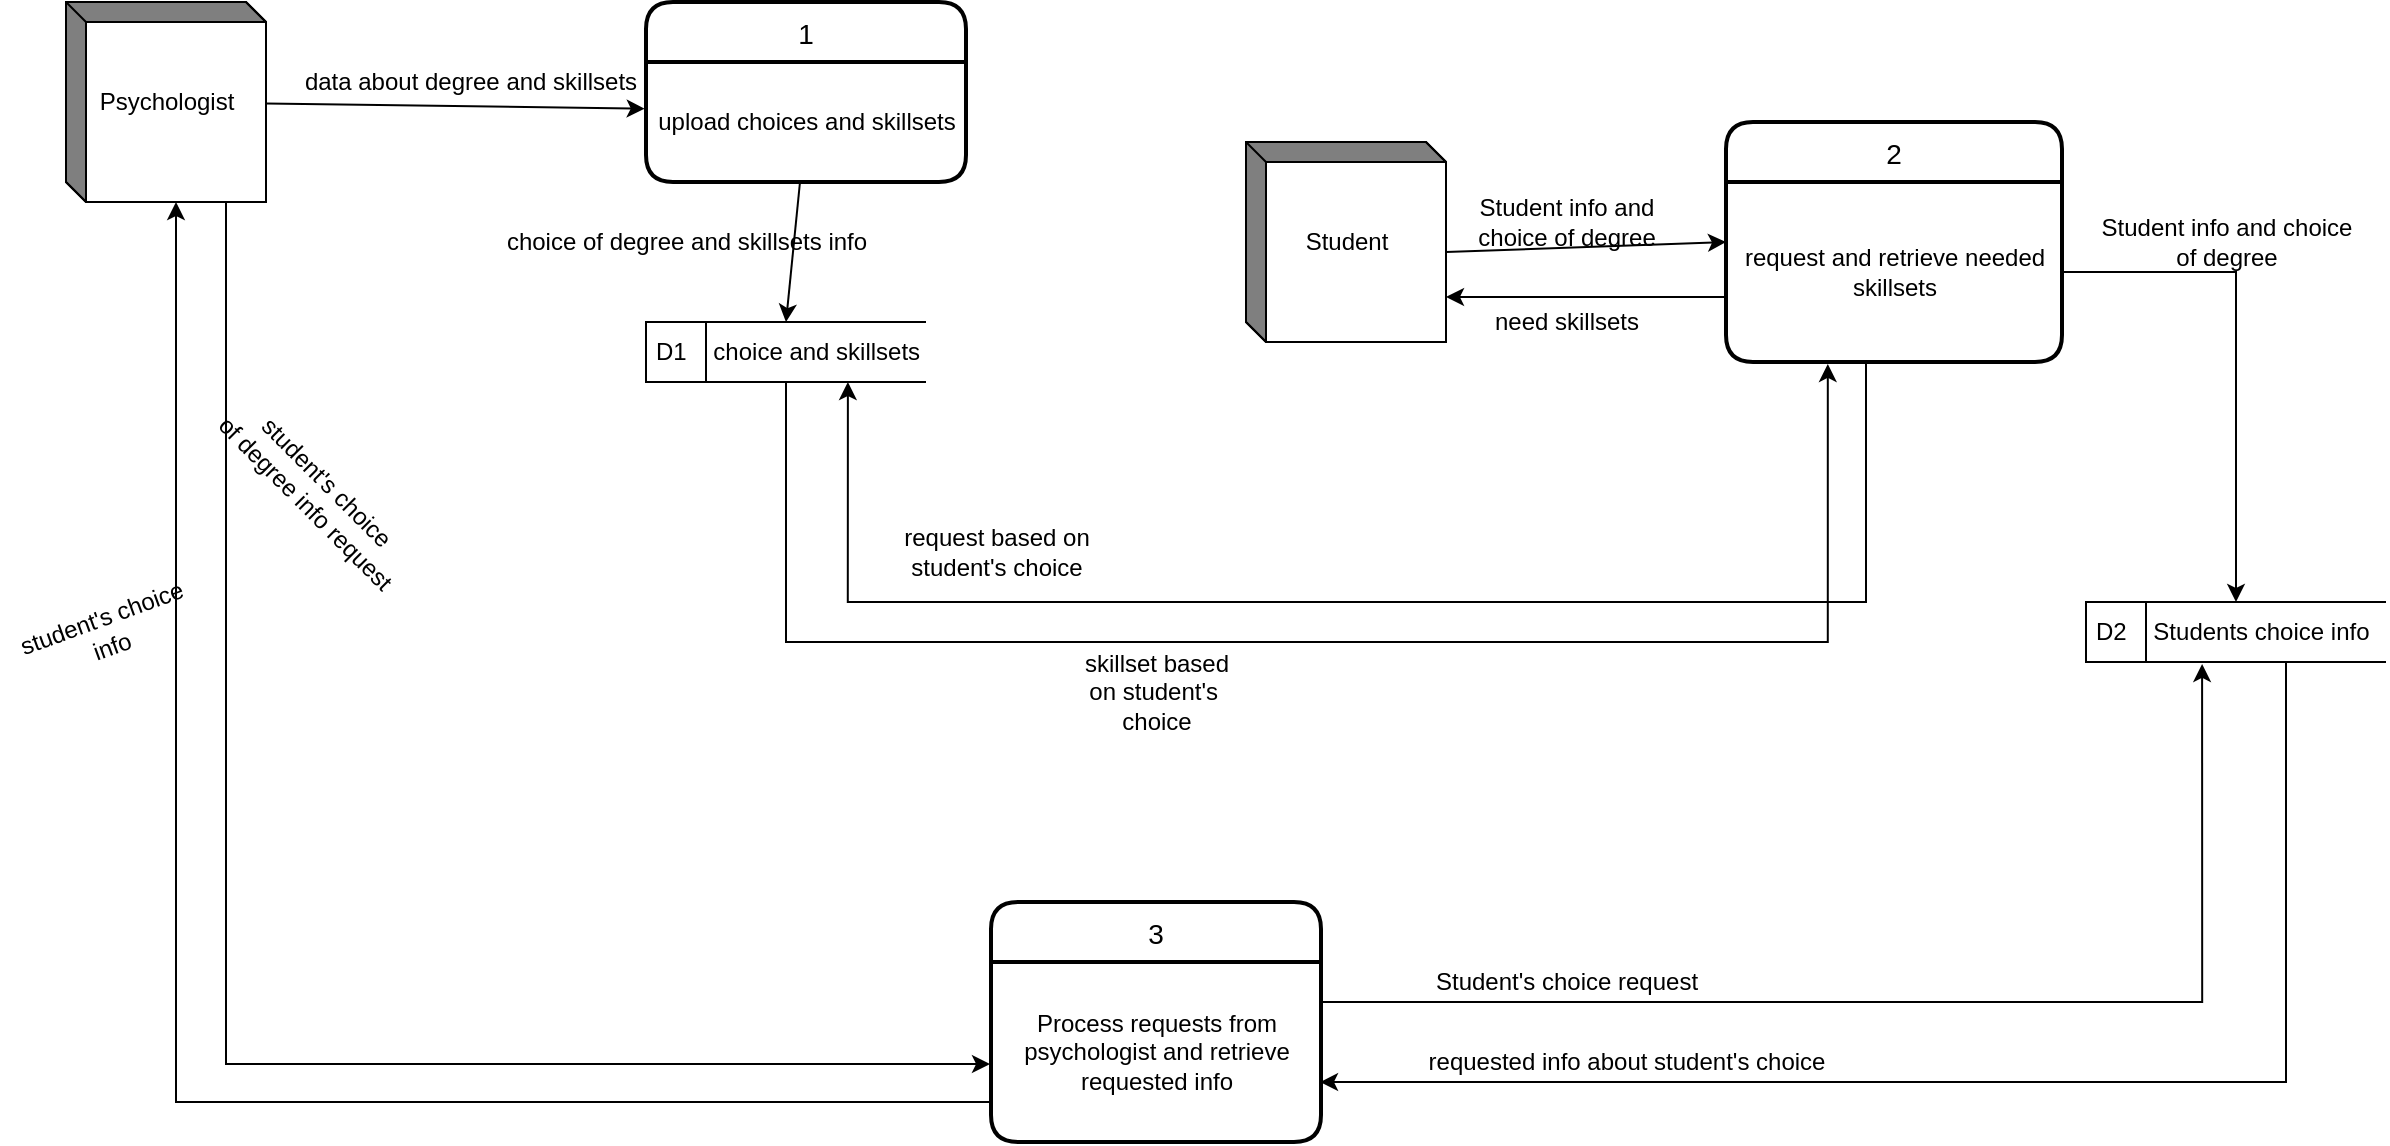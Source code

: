 <mxfile version="13.10.6" type="device"><diagram id="sE5QIdhGXu-uIqV2vh35" name="Page-1"><mxGraphModel dx="1695" dy="450" grid="1" gridSize="10" guides="1" tooltips="1" connect="1" arrows="1" fold="1" page="1" pageScale="1" pageWidth="827" pageHeight="1169" math="0" shadow="0"><root><mxCell id="0"/><mxCell id="1" parent="0"/><mxCell id="ufuDUPszGkPQ1IcdsxJX-5" style="edgeStyle=orthogonalEdgeStyle;rounded=0;orthogonalLoop=1;jettySize=auto;html=1;entryX=-0.003;entryY=0.567;entryDx=0;entryDy=0;entryPerimeter=0;" edge="1" parent="1" source="G5GG2WFQn0YNKRmjd5S0-22" target="G5GG2WFQn0YNKRmjd5S0-70"><mxGeometry relative="1" as="geometry"><Array as="points"><mxPoint x="110" y="561"/></Array></mxGeometry></mxCell><mxCell id="G5GG2WFQn0YNKRmjd5S0-22" value="Psychologist" style="html=1;dashed=0;whitespace=wrap;shape=mxgraph.dfd.externalEntity" parent="1" vertex="1"><mxGeometry x="30" y="30" width="100" height="100" as="geometry"/></mxCell><mxCell id="G5GG2WFQn0YNKRmjd5S0-27" value="3" style="swimlane;childLayout=stackLayout;horizontal=1;startSize=30;horizontalStack=0;rounded=1;fontSize=14;fontStyle=0;strokeWidth=2;resizeParent=0;resizeLast=1;shadow=0;dashed=0;align=center;" parent="1" vertex="1"><mxGeometry x="492.5" y="480" width="165" height="120" as="geometry"/></mxCell><mxCell id="G5GG2WFQn0YNKRmjd5S0-70" value="Process requests from&lt;br&gt;psychologist and retrieve&lt;br&gt;requested info" style="text;html=1;align=center;verticalAlign=middle;resizable=0;points=[];autosize=1;" parent="G5GG2WFQn0YNKRmjd5S0-27" vertex="1"><mxGeometry y="30" width="165" height="90" as="geometry"/></mxCell><mxCell id="G5GG2WFQn0YNKRmjd5S0-39" value="1" style="swimlane;childLayout=stackLayout;horizontal=1;startSize=30;horizontalStack=0;rounded=1;fontSize=14;fontStyle=0;strokeWidth=2;resizeParent=0;resizeLast=1;shadow=0;dashed=0;align=center;" parent="1" vertex="1"><mxGeometry x="320" y="30" width="160" height="90" as="geometry"/></mxCell><mxCell id="G5GG2WFQn0YNKRmjd5S0-40" value="upload choices and skillsets" style="text;html=1;align=center;verticalAlign=middle;resizable=0;points=[];autosize=1;" parent="G5GG2WFQn0YNKRmjd5S0-39" vertex="1"><mxGeometry y="30" width="160" height="60" as="geometry"/></mxCell><mxCell id="G5GG2WFQn0YNKRmjd5S0-41" value="" style="endArrow=classic;html=1;entryX=-0.004;entryY=0.389;entryDx=0;entryDy=0;entryPerimeter=0;" parent="1" source="G5GG2WFQn0YNKRmjd5S0-22" target="G5GG2WFQn0YNKRmjd5S0-40" edge="1"><mxGeometry width="50" height="50" relative="1" as="geometry"><mxPoint x="170" y="90" as="sourcePoint"/><mxPoint x="220" y="40" as="targetPoint"/><Array as="points"/></mxGeometry></mxCell><mxCell id="G5GG2WFQn0YNKRmjd5S0-43" value="data about degree and skillsets" style="text;html=1;align=center;verticalAlign=middle;resizable=0;points=[];autosize=1;" parent="1" vertex="1"><mxGeometry x="142" y="60" width="180" height="20" as="geometry"/></mxCell><mxCell id="G5GG2WFQn0YNKRmjd5S0-44" value="" style="endArrow=classic;html=1;entryX=0.5;entryY=0;entryDx=0;entryDy=0;" parent="1" source="G5GG2WFQn0YNKRmjd5S0-40" target="G5GG2WFQn0YNKRmjd5S0-50" edge="1"><mxGeometry width="50" height="50" relative="1" as="geometry"><mxPoint x="370" y="170" as="sourcePoint"/><mxPoint x="210" y="210" as="targetPoint"/></mxGeometry></mxCell><mxCell id="G5GG2WFQn0YNKRmjd5S0-47" value="2" style="swimlane;childLayout=stackLayout;horizontal=1;startSize=30;horizontalStack=0;rounded=1;fontSize=14;fontStyle=0;strokeWidth=2;resizeParent=0;resizeLast=1;shadow=0;dashed=0;align=center;" parent="1" vertex="1"><mxGeometry x="860" y="90" width="168" height="120" as="geometry"/></mxCell><mxCell id="G5GG2WFQn0YNKRmjd5S0-60" value="request and retrieve needed&lt;br&gt;skillsets" style="text;html=1;align=center;verticalAlign=middle;resizable=0;points=[];autosize=1;" parent="G5GG2WFQn0YNKRmjd5S0-47" vertex="1"><mxGeometry y="30" width="168" height="90" as="geometry"/></mxCell><mxCell id="ufuDUPszGkPQ1IcdsxJX-2" style="edgeStyle=orthogonalEdgeStyle;rounded=0;orthogonalLoop=1;jettySize=auto;html=1;entryX=0.303;entryY=1.011;entryDx=0;entryDy=0;entryPerimeter=0;" edge="1" parent="1" source="G5GG2WFQn0YNKRmjd5S0-50" target="G5GG2WFQn0YNKRmjd5S0-60"><mxGeometry relative="1" as="geometry"><Array as="points"><mxPoint x="390" y="350"/><mxPoint x="910" y="350"/></Array></mxGeometry></mxCell><mxCell id="G5GG2WFQn0YNKRmjd5S0-50" value="D1&amp;nbsp; &amp;nbsp; choice and skillsets" style="html=1;dashed=0;whitespace=wrap;shape=mxgraph.dfd.dataStoreID;align=left;spacingLeft=3;points=[[0,0],[0.5,0],[1,0],[0,0.5],[1,0.5],[0,1],[0.5,1],[1,1]];" parent="1" vertex="1"><mxGeometry x="320" y="190" width="140" height="30" as="geometry"/></mxCell><mxCell id="ufuDUPszGkPQ1IcdsxJX-12" style="edgeStyle=orthogonalEdgeStyle;rounded=0;orthogonalLoop=1;jettySize=auto;html=1;entryX=0.997;entryY=0.667;entryDx=0;entryDy=0;entryPerimeter=0;" edge="1" parent="1" source="G5GG2WFQn0YNKRmjd5S0-51" target="G5GG2WFQn0YNKRmjd5S0-70"><mxGeometry relative="1" as="geometry"><Array as="points"><mxPoint x="1140" y="570"/></Array></mxGeometry></mxCell><mxCell id="G5GG2WFQn0YNKRmjd5S0-51" value="D2&amp;nbsp; &amp;nbsp; Students choice info" style="html=1;dashed=0;whitespace=wrap;shape=mxgraph.dfd.dataStoreID;align=left;spacingLeft=3;points=[[0,0],[0.5,0],[1,0],[0,0.5],[1,0.5],[0,1],[0.5,1],[1,1]];" parent="1" vertex="1"><mxGeometry x="1040" y="330" width="150" height="30" as="geometry"/></mxCell><mxCell id="G5GG2WFQn0YNKRmjd5S0-54" value="Student" style="html=1;dashed=0;whitespace=wrap;shape=mxgraph.dfd.externalEntity" parent="1" vertex="1"><mxGeometry x="620" y="100" width="100" height="100" as="geometry"/></mxCell><mxCell id="G5GG2WFQn0YNKRmjd5S0-56" value="" style="endArrow=classic;html=1;exitX=0;exitY=0;exitDx=100;exitDy=55;exitPerimeter=0;entryX=0;entryY=0.5;entryDx=0;entryDy=0;" parent="1" source="G5GG2WFQn0YNKRmjd5S0-54" target="G5GG2WFQn0YNKRmjd5S0-47" edge="1"><mxGeometry width="50" height="50" relative="1" as="geometry"><mxPoint x="140" y="400" as="sourcePoint"/><mxPoint x="350" y="380" as="targetPoint"/></mxGeometry></mxCell><mxCell id="G5GG2WFQn0YNKRmjd5S0-58" value="Student info and&lt;br&gt;choice of degree" style="text;html=1;align=center;verticalAlign=middle;resizable=0;points=[];autosize=1;" parent="1" vertex="1"><mxGeometry x="730" y="125" width="100" height="30" as="geometry"/></mxCell><mxCell id="C4hOH2HFd9Dr8JOsHqTL-4" value="request based on&lt;br&gt;student's choice" style="text;html=1;align=center;verticalAlign=middle;resizable=0;points=[];autosize=1;" parent="1" vertex="1"><mxGeometry x="440" y="290" width="110" height="30" as="geometry"/></mxCell><mxCell id="C4hOH2HFd9Dr8JOsHqTL-5" value="skillset based &lt;br&gt;on student's&amp;nbsp;&lt;br&gt;choice" style="text;html=1;align=center;verticalAlign=middle;resizable=0;points=[];autosize=1;" parent="1" vertex="1"><mxGeometry x="530" y="350" width="90" height="50" as="geometry"/></mxCell><mxCell id="ufuDUPszGkPQ1IcdsxJX-1" style="edgeStyle=orthogonalEdgeStyle;rounded=0;orthogonalLoop=1;jettySize=auto;html=1;entryX=0.721;entryY=1;entryDx=0;entryDy=0;entryPerimeter=0;" edge="1" parent="1" source="G5GG2WFQn0YNKRmjd5S0-60" target="G5GG2WFQn0YNKRmjd5S0-50"><mxGeometry relative="1" as="geometry"><Array as="points"><mxPoint x="930" y="330"/><mxPoint x="421" y="330"/></Array></mxGeometry></mxCell><mxCell id="ufuDUPszGkPQ1IcdsxJX-3" style="edgeStyle=orthogonalEdgeStyle;rounded=0;orthogonalLoop=1;jettySize=auto;html=1;entryX=0;entryY=0;entryDx=100;entryDy=77.5;entryPerimeter=0;" edge="1" parent="1" source="G5GG2WFQn0YNKRmjd5S0-60" target="G5GG2WFQn0YNKRmjd5S0-54"><mxGeometry relative="1" as="geometry"><Array as="points"><mxPoint x="790" y="178"/></Array></mxGeometry></mxCell><mxCell id="ufuDUPszGkPQ1IcdsxJX-4" value="need skillsets" style="text;html=1;align=center;verticalAlign=middle;resizable=0;points=[];autosize=1;" vertex="1" parent="1"><mxGeometry x="735" y="180" width="90" height="20" as="geometry"/></mxCell><mxCell id="ufuDUPszGkPQ1IcdsxJX-6" value="student's choice&lt;br&gt;of degree info request" style="text;html=1;align=center;verticalAlign=middle;resizable=0;points=[];autosize=1;rotation=45;" vertex="1" parent="1"><mxGeometry x="90" y="260" width="130" height="30" as="geometry"/></mxCell><mxCell id="ufuDUPszGkPQ1IcdsxJX-7" style="edgeStyle=orthogonalEdgeStyle;rounded=0;orthogonalLoop=1;jettySize=auto;html=1;entryX=0.5;entryY=0;entryDx=0;entryDy=0;" edge="1" parent="1" source="G5GG2WFQn0YNKRmjd5S0-60" target="G5GG2WFQn0YNKRmjd5S0-51"><mxGeometry relative="1" as="geometry"/></mxCell><mxCell id="ufuDUPszGkPQ1IcdsxJX-8" value="Student info and choice&lt;br&gt;of degree" style="text;html=1;align=center;verticalAlign=middle;resizable=0;points=[];autosize=1;" vertex="1" parent="1"><mxGeometry x="1040" y="135" width="140" height="30" as="geometry"/></mxCell><mxCell id="ufuDUPszGkPQ1IcdsxJX-9" style="edgeStyle=orthogonalEdgeStyle;rounded=0;orthogonalLoop=1;jettySize=auto;html=1;entryX=0.387;entryY=1.033;entryDx=0;entryDy=0;entryPerimeter=0;" edge="1" parent="1" source="G5GG2WFQn0YNKRmjd5S0-70" target="G5GG2WFQn0YNKRmjd5S0-51"><mxGeometry relative="1" as="geometry"><Array as="points"><mxPoint x="1098" y="530"/></Array></mxGeometry></mxCell><mxCell id="ufuDUPszGkPQ1IcdsxJX-10" value="Student's choice request" style="text;html=1;align=center;verticalAlign=middle;resizable=0;points=[];autosize=1;" vertex="1" parent="1"><mxGeometry x="705" y="510" width="150" height="20" as="geometry"/></mxCell><mxCell id="ufuDUPszGkPQ1IcdsxJX-13" value="requested info about student's choice" style="text;html=1;align=center;verticalAlign=middle;resizable=0;points=[];autosize=1;" vertex="1" parent="1"><mxGeometry x="705" y="550" width="210" height="20" as="geometry"/></mxCell><mxCell id="ufuDUPszGkPQ1IcdsxJX-14" style="edgeStyle=orthogonalEdgeStyle;rounded=0;orthogonalLoop=1;jettySize=auto;html=1;entryX=0;entryY=0;entryDx=55;entryDy=100;entryPerimeter=0;" edge="1" parent="1" source="G5GG2WFQn0YNKRmjd5S0-70" target="G5GG2WFQn0YNKRmjd5S0-22"><mxGeometry relative="1" as="geometry"><Array as="points"><mxPoint x="85" y="580"/></Array></mxGeometry></mxCell><mxCell id="ufuDUPszGkPQ1IcdsxJX-15" value="student's choice&lt;br&gt;info" style="text;html=1;align=center;verticalAlign=middle;resizable=0;points=[];autosize=1;rotation=-20;" vertex="1" parent="1"><mxGeometry y="330" width="100" height="30" as="geometry"/></mxCell><mxCell id="ufuDUPszGkPQ1IcdsxJX-17" value="choice of degree and skillsets info" style="text;html=1;align=center;verticalAlign=middle;resizable=0;points=[];autosize=1;" vertex="1" parent="1"><mxGeometry x="240" y="140" width="200" height="20" as="geometry"/></mxCell></root></mxGraphModel></diagram></mxfile>